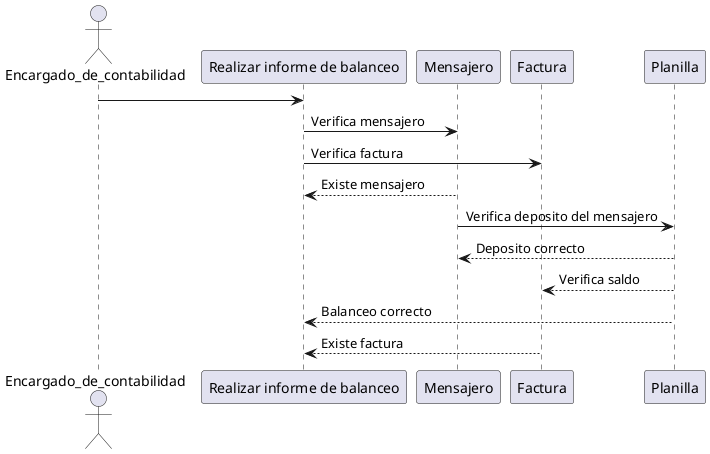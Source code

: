 @startuml 8. Elaborar informe de balanceo

actor Encargado_de_contabilidad


Encargado_de_contabilidad -> "Realizar informe de balanceo" 


"Realizar informe de balanceo" -> "Mensajero": Verifica mensajero
"Realizar informe de balanceo" -> "Factura": Verifica factura 


"Mensajero"--> "Realizar informe de balanceo" : Existe mensajero
"Mensajero" -> "Planilla": Verifica deposito del mensajero 
"Planilla" --> "Mensajero": Deposito correcto
"Planilla" --> "Factura": Verifica saldo

"Planilla"--> "Realizar informe de balanceo" : Balanceo correcto

"Factura"--> "Realizar informe de balanceo" : Existe factura

@enduml